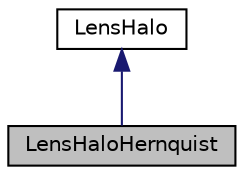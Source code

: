 digraph "LensHaloHernquist"
{
 // LATEX_PDF_SIZE
  edge [fontname="Helvetica",fontsize="10",labelfontname="Helvetica",labelfontsize="10"];
  node [fontname="Helvetica",fontsize="10",shape=record];
  Node1 [label="LensHaloHernquist",height=0.2,width=0.4,color="black", fillcolor="grey75", style="filled", fontcolor="black",tooltip="A class for calculating the deflection, kappa and gamma caused by a collection of halos with truncate..."];
  Node2 -> Node1 [dir="back",color="midnightblue",fontsize="10",style="solid",fontname="Helvetica"];
  Node2 [label="LensHalo",height=0.2,width=0.4,color="black", fillcolor="white", style="filled",URL="$class_lens_halo.html",tooltip="A base class for all types of lensing \"halos\" which are any mass distribution that cause lensing."];
}
